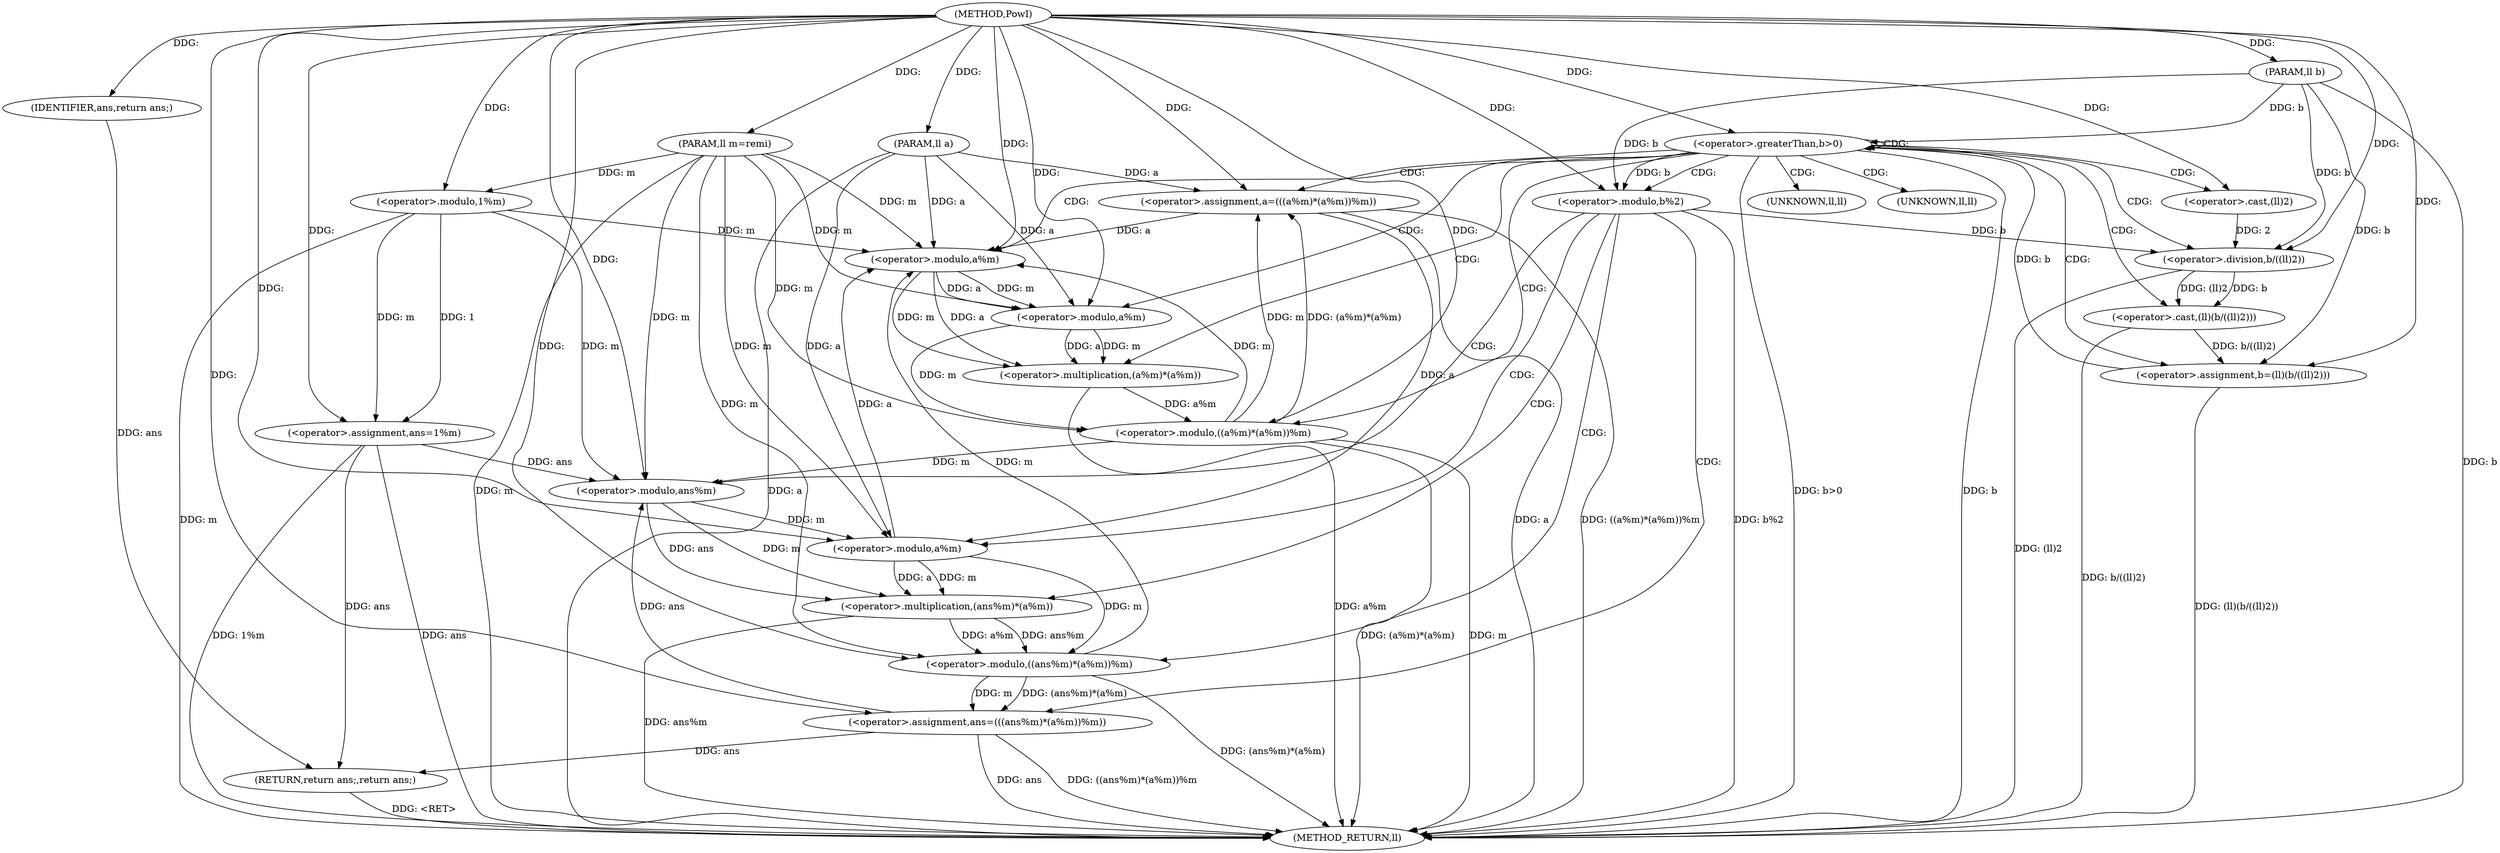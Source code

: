 digraph "PowI" {  
"1000235" [label = "(METHOD,PowI)" ]
"1000288" [label = "(METHOD_RETURN,ll)" ]
"1000236" [label = "(PARAM,ll a)" ]
"1000237" [label = "(PARAM,ll b)" ]
"1000238" [label = "(PARAM,ll m=remi)" ]
"1000241" [label = "(<operator>.assignment,ans=1%m)" ]
"1000286" [label = "(RETURN,return ans;,return ans;)" ]
"1000247" [label = "(<operator>.greaterThan,b>0)" ]
"1000287" [label = "(IDENTIFIER,ans,return ans;)" ]
"1000243" [label = "(<operator>.modulo,1%m)" ]
"1000266" [label = "(<operator>.assignment,a=(((a%m)*(a%m))%m))" ]
"1000277" [label = "(<operator>.assignment,b=(ll)(b/((ll)2)))" ]
"1000252" [label = "(<operator>.modulo,b%2)" ]
"1000255" [label = "(<operator>.assignment,ans=(((ans%m)*(a%m))%m))" ]
"1000268" [label = "(<operator>.modulo,((a%m)*(a%m))%m)" ]
"1000279" [label = "(<operator>.cast,(ll)(b/((ll)2)))" ]
"1000257" [label = "(<operator>.modulo,((ans%m)*(a%m))%m)" ]
"1000269" [label = "(<operator>.multiplication,(a%m)*(a%m))" ]
"1000281" [label = "(<operator>.division,b/((ll)2))" ]
"1000258" [label = "(<operator>.multiplication,(ans%m)*(a%m))" ]
"1000270" [label = "(<operator>.modulo,a%m)" ]
"1000273" [label = "(<operator>.modulo,a%m)" ]
"1000283" [label = "(<operator>.cast,(ll)2)" ]
"1000259" [label = "(<operator>.modulo,ans%m)" ]
"1000262" [label = "(<operator>.modulo,a%m)" ]
"1000280" [label = "(UNKNOWN,ll,ll)" ]
"1000284" [label = "(UNKNOWN,ll,ll)" ]
  "1000236" -> "1000288"  [ label = "DDG: a"] 
  "1000237" -> "1000288"  [ label = "DDG: b"] 
  "1000238" -> "1000288"  [ label = "DDG: m"] 
  "1000241" -> "1000288"  [ label = "DDG: ans"] 
  "1000243" -> "1000288"  [ label = "DDG: m"] 
  "1000241" -> "1000288"  [ label = "DDG: 1%m"] 
  "1000247" -> "1000288"  [ label = "DDG: b"] 
  "1000247" -> "1000288"  [ label = "DDG: b>0"] 
  "1000252" -> "1000288"  [ label = "DDG: b%2"] 
  "1000255" -> "1000288"  [ label = "DDG: ans"] 
  "1000258" -> "1000288"  [ label = "DDG: ans%m"] 
  "1000257" -> "1000288"  [ label = "DDG: (ans%m)*(a%m)"] 
  "1000255" -> "1000288"  [ label = "DDG: ((ans%m)*(a%m))%m"] 
  "1000266" -> "1000288"  [ label = "DDG: a"] 
  "1000269" -> "1000288"  [ label = "DDG: a%m"] 
  "1000268" -> "1000288"  [ label = "DDG: (a%m)*(a%m)"] 
  "1000268" -> "1000288"  [ label = "DDG: m"] 
  "1000266" -> "1000288"  [ label = "DDG: ((a%m)*(a%m))%m"] 
  "1000281" -> "1000288"  [ label = "DDG: (ll)2"] 
  "1000279" -> "1000288"  [ label = "DDG: b/((ll)2)"] 
  "1000277" -> "1000288"  [ label = "DDG: (ll)(b/((ll)2))"] 
  "1000286" -> "1000288"  [ label = "DDG: <RET>"] 
  "1000235" -> "1000236"  [ label = "DDG: "] 
  "1000235" -> "1000237"  [ label = "DDG: "] 
  "1000235" -> "1000238"  [ label = "DDG: "] 
  "1000243" -> "1000241"  [ label = "DDG: m"] 
  "1000243" -> "1000241"  [ label = "DDG: 1"] 
  "1000287" -> "1000286"  [ label = "DDG: ans"] 
  "1000241" -> "1000286"  [ label = "DDG: ans"] 
  "1000255" -> "1000286"  [ label = "DDG: ans"] 
  "1000235" -> "1000241"  [ label = "DDG: "] 
  "1000235" -> "1000287"  [ label = "DDG: "] 
  "1000235" -> "1000243"  [ label = "DDG: "] 
  "1000238" -> "1000243"  [ label = "DDG: m"] 
  "1000277" -> "1000247"  [ label = "DDG: b"] 
  "1000237" -> "1000247"  [ label = "DDG: b"] 
  "1000235" -> "1000247"  [ label = "DDG: "] 
  "1000268" -> "1000266"  [ label = "DDG: (a%m)*(a%m)"] 
  "1000268" -> "1000266"  [ label = "DDG: m"] 
  "1000279" -> "1000277"  [ label = "DDG: b/((ll)2)"] 
  "1000257" -> "1000255"  [ label = "DDG: (ans%m)*(a%m)"] 
  "1000257" -> "1000255"  [ label = "DDG: m"] 
  "1000236" -> "1000266"  [ label = "DDG: a"] 
  "1000235" -> "1000266"  [ label = "DDG: "] 
  "1000237" -> "1000277"  [ label = "DDG: b"] 
  "1000235" -> "1000277"  [ label = "DDG: "] 
  "1000247" -> "1000252"  [ label = "DDG: b"] 
  "1000237" -> "1000252"  [ label = "DDG: b"] 
  "1000235" -> "1000252"  [ label = "DDG: "] 
  "1000235" -> "1000255"  [ label = "DDG: "] 
  "1000269" -> "1000268"  [ label = "DDG: a%m"] 
  "1000273" -> "1000268"  [ label = "DDG: m"] 
  "1000238" -> "1000268"  [ label = "DDG: m"] 
  "1000235" -> "1000268"  [ label = "DDG: "] 
  "1000281" -> "1000279"  [ label = "DDG: (ll)2"] 
  "1000281" -> "1000279"  [ label = "DDG: b"] 
  "1000258" -> "1000257"  [ label = "DDG: a%m"] 
  "1000258" -> "1000257"  [ label = "DDG: ans%m"] 
  "1000262" -> "1000257"  [ label = "DDG: m"] 
  "1000238" -> "1000257"  [ label = "DDG: m"] 
  "1000235" -> "1000257"  [ label = "DDG: "] 
  "1000270" -> "1000269"  [ label = "DDG: a"] 
  "1000270" -> "1000269"  [ label = "DDG: m"] 
  "1000273" -> "1000269"  [ label = "DDG: a"] 
  "1000273" -> "1000269"  [ label = "DDG: m"] 
  "1000252" -> "1000281"  [ label = "DDG: b"] 
  "1000237" -> "1000281"  [ label = "DDG: b"] 
  "1000235" -> "1000281"  [ label = "DDG: "] 
  "1000283" -> "1000281"  [ label = "DDG: 2"] 
  "1000259" -> "1000258"  [ label = "DDG: m"] 
  "1000259" -> "1000258"  [ label = "DDG: ans"] 
  "1000262" -> "1000258"  [ label = "DDG: a"] 
  "1000262" -> "1000258"  [ label = "DDG: m"] 
  "1000262" -> "1000270"  [ label = "DDG: a"] 
  "1000266" -> "1000270"  [ label = "DDG: a"] 
  "1000236" -> "1000270"  [ label = "DDG: a"] 
  "1000235" -> "1000270"  [ label = "DDG: "] 
  "1000243" -> "1000270"  [ label = "DDG: m"] 
  "1000257" -> "1000270"  [ label = "DDG: m"] 
  "1000268" -> "1000270"  [ label = "DDG: m"] 
  "1000238" -> "1000270"  [ label = "DDG: m"] 
  "1000270" -> "1000273"  [ label = "DDG: a"] 
  "1000236" -> "1000273"  [ label = "DDG: a"] 
  "1000235" -> "1000273"  [ label = "DDG: "] 
  "1000270" -> "1000273"  [ label = "DDG: m"] 
  "1000238" -> "1000273"  [ label = "DDG: m"] 
  "1000235" -> "1000283"  [ label = "DDG: "] 
  "1000241" -> "1000259"  [ label = "DDG: ans"] 
  "1000255" -> "1000259"  [ label = "DDG: ans"] 
  "1000235" -> "1000259"  [ label = "DDG: "] 
  "1000243" -> "1000259"  [ label = "DDG: m"] 
  "1000268" -> "1000259"  [ label = "DDG: m"] 
  "1000238" -> "1000259"  [ label = "DDG: m"] 
  "1000266" -> "1000262"  [ label = "DDG: a"] 
  "1000236" -> "1000262"  [ label = "DDG: a"] 
  "1000235" -> "1000262"  [ label = "DDG: "] 
  "1000259" -> "1000262"  [ label = "DDG: m"] 
  "1000238" -> "1000262"  [ label = "DDG: m"] 
  "1000247" -> "1000283"  [ label = "CDG: "] 
  "1000247" -> "1000247"  [ label = "CDG: "] 
  "1000247" -> "1000281"  [ label = "CDG: "] 
  "1000247" -> "1000269"  [ label = "CDG: "] 
  "1000247" -> "1000284"  [ label = "CDG: "] 
  "1000247" -> "1000280"  [ label = "CDG: "] 
  "1000247" -> "1000252"  [ label = "CDG: "] 
  "1000247" -> "1000268"  [ label = "CDG: "] 
  "1000247" -> "1000273"  [ label = "CDG: "] 
  "1000247" -> "1000270"  [ label = "CDG: "] 
  "1000247" -> "1000279"  [ label = "CDG: "] 
  "1000247" -> "1000277"  [ label = "CDG: "] 
  "1000247" -> "1000266"  [ label = "CDG: "] 
  "1000252" -> "1000262"  [ label = "CDG: "] 
  "1000252" -> "1000258"  [ label = "CDG: "] 
  "1000252" -> "1000257"  [ label = "CDG: "] 
  "1000252" -> "1000255"  [ label = "CDG: "] 
  "1000252" -> "1000259"  [ label = "CDG: "] 
}

